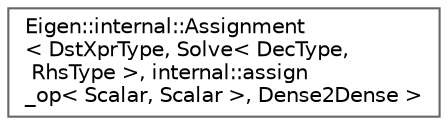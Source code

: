 digraph "类继承关系图"
{
 // LATEX_PDF_SIZE
  bgcolor="transparent";
  edge [fontname=Helvetica,fontsize=10,labelfontname=Helvetica,labelfontsize=10];
  node [fontname=Helvetica,fontsize=10,shape=box,height=0.2,width=0.4];
  rankdir="LR";
  Node0 [id="Node000000",label="Eigen::internal::Assignment\l\< DstXprType, Solve\< DecType,\l RhsType \>, internal::assign\l_op\< Scalar, Scalar \>, Dense2Dense \>",height=0.2,width=0.4,color="grey40", fillcolor="white", style="filled",URL="$struct_eigen_1_1internal_1_1_assignment_3_01_dst_xpr_type_00_01_solve_3_01_dec_type_00_01_rhs_ty3ce26f5f592c582be15e9bcd7c0c0744.html",tooltip=" "];
}

